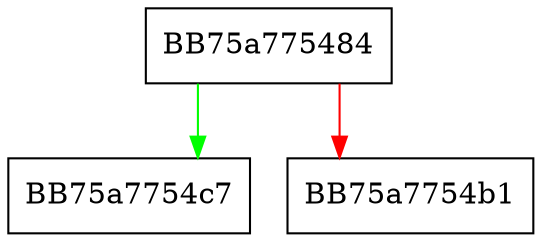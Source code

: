 digraph __acrt_AppPolicyGetProcessTerminationMethodInternal {
  node [shape="box"];
  graph [splines=ortho];
  BB75a775484 -> BB75a7754c7 [color="green"];
  BB75a775484 -> BB75a7754b1 [color="red"];
}